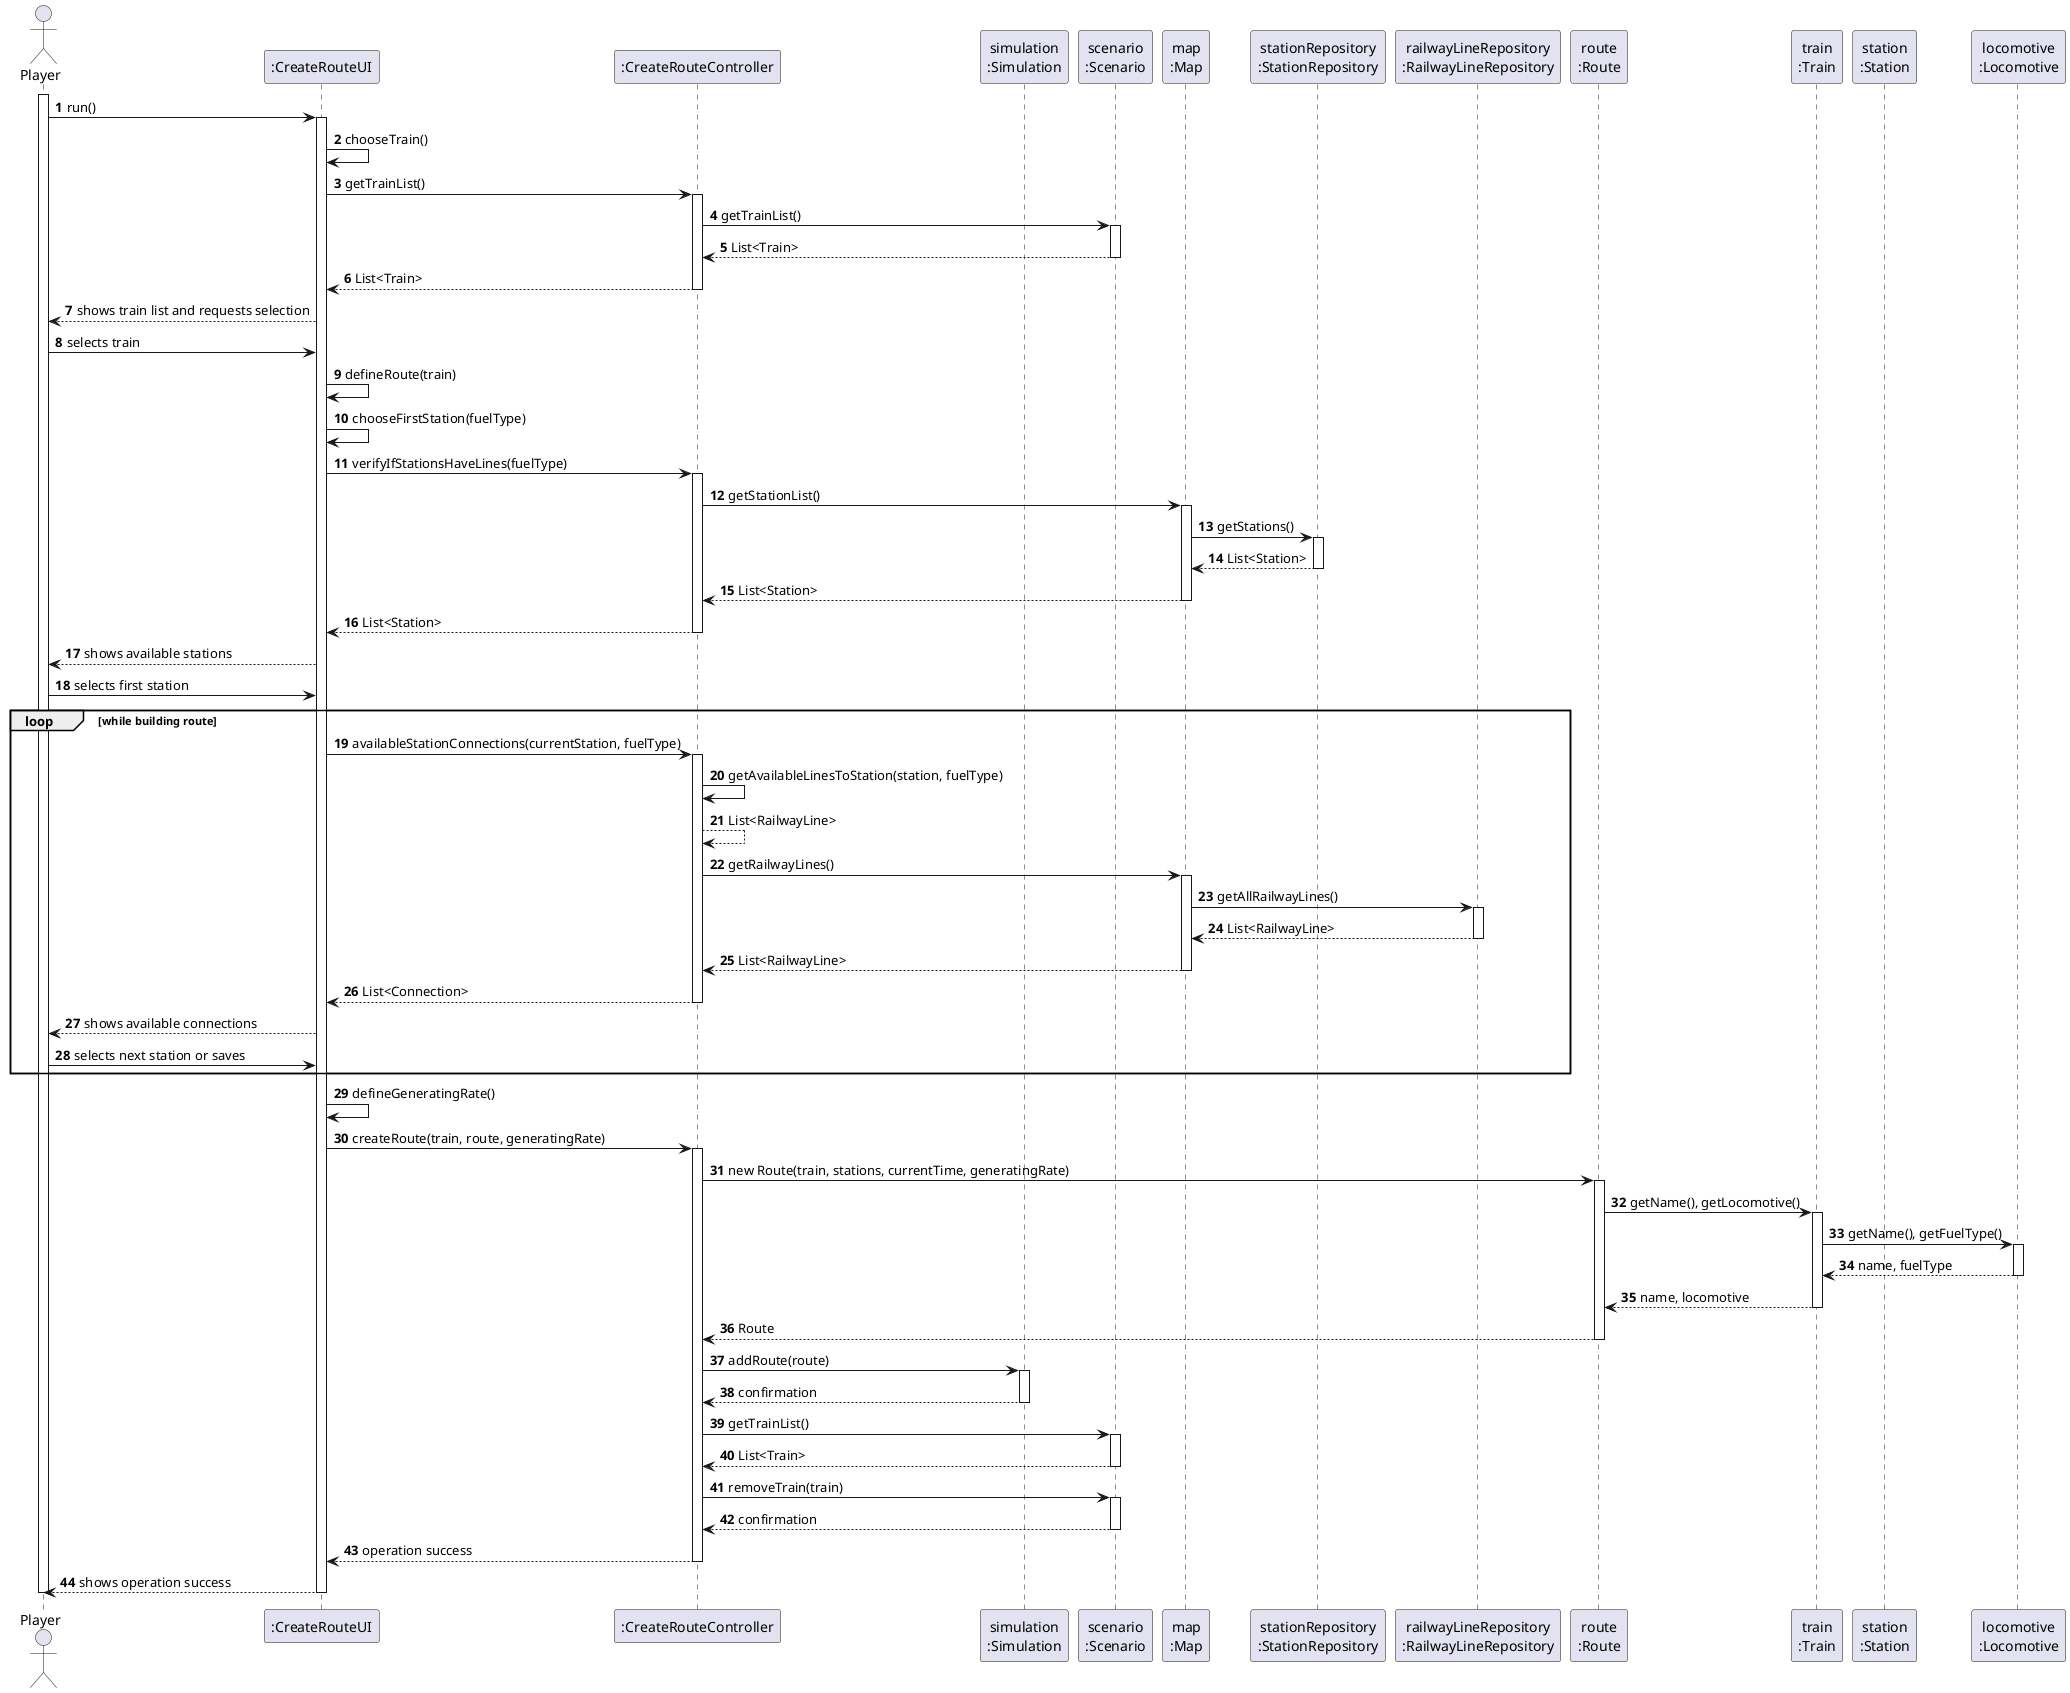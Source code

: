 @startuml

skinparam packageStyle rectangle
skinparam shadowing false
autonumber

actor "Player" as PLAYER
participant ":CreateRouteUI" as UI
participant ":CreateRouteController" as CTRL
participant "simulation\n:Simulation" as SIM
participant "scenario\n:Scenario" as SCENARIO
participant "map\n:Map" as MAP
participant "stationRepository\n:StationRepository" as ST_REPO
participant "railwayLineRepository\n:RailwayLineRepository" as RL_REPO
participant "route\n:Route" as ROUTE
participant "train\n:Train" as TRAIN
participant "station\n:Station" as STATION
participant "locomotive\n:Locomotive" as LOCO

activate PLAYER
    PLAYER -> UI : run()
    activate UI
        UI -> UI : chooseTrain()
        UI -> CTRL : getTrainList()
        activate CTRL
            CTRL -> SCENARIO : getTrainList()
            activate SCENARIO
                SCENARIO --> CTRL : List<Train>
            deactivate SCENARIO
            CTRL --> UI : List<Train>
        deactivate CTRL
        UI --> PLAYER : shows train list and requests selection

        PLAYER -> UI : selects train

        UI -> UI : defineRoute(train)
            UI -> UI : chooseFirstStation(fuelType)
            UI -> CTRL : verifyIfStationsHaveLines(fuelType)
            activate CTRL
                CTRL -> MAP : getStationList()
                activate MAP
                    MAP -> ST_REPO : getStations()
                    activate ST_REPO
                        ST_REPO --> MAP : List<Station>
                    deactivate ST_REPO
                    MAP --> CTRL : List<Station>
                deactivate MAP
                CTRL --> UI : List<Station>
            deactivate CTRL
            UI --> PLAYER : shows available stations
            PLAYER -> UI : selects first station

            loop while building route
                UI -> CTRL : availableStationConnections(currentStation, fuelType)
                activate CTRL
                    CTRL -> CTRL : getAvailableLinesToStation(station, fuelType)
                    CTRL --> CTRL : List<RailwayLine>
                    CTRL -> MAP : getRailwayLines()
                    activate MAP
                        MAP -> RL_REPO : getAllRailwayLines()
                        activate RL_REPO
                            RL_REPO --> MAP : List<RailwayLine>
                        deactivate RL_REPO
                        MAP --> CTRL : List<RailwayLine>
                    deactivate MAP
                    CTRL --> UI : List<Connection>
                deactivate CTRL
                UI --> PLAYER : shows available connections
                PLAYER -> UI : selects next station or saves
            end

        UI -> UI : defineGeneratingRate()
        UI -> CTRL : createRoute(train, route, generatingRate)
        activate CTRL
            CTRL -> ROUTE : new Route(train, stations, currentTime, generatingRate)
            activate ROUTE
                ROUTE -> TRAIN : getName(), getLocomotive()
                activate TRAIN
                    TRAIN -> LOCO : getName(), getFuelType()
                    activate LOCO
                        LOCO --> TRAIN : name, fuelType
                    deactivate LOCO
                    TRAIN --> ROUTE : name, locomotive
                deactivate TRAIN
                ROUTE --> CTRL : Route
            deactivate ROUTE
            CTRL -> SIM : addRoute(route)
            activate SIM
                SIM --> CTRL : confirmation
            deactivate SIM
            CTRL -> SCENARIO : getTrainList()
            activate SCENARIO
                SCENARIO --> CTRL : List<Train>
            deactivate SCENARIO
            CTRL -> SCENARIO : removeTrain(train)
            activate SCENARIO
                SCENARIO --> CTRL : confirmation
            deactivate SCENARIO
            CTRL --> UI : operation success
        deactivate CTRL
        UI --> PLAYER : shows operation success
    deactivate UI
deactivate PLAYER

@enduml